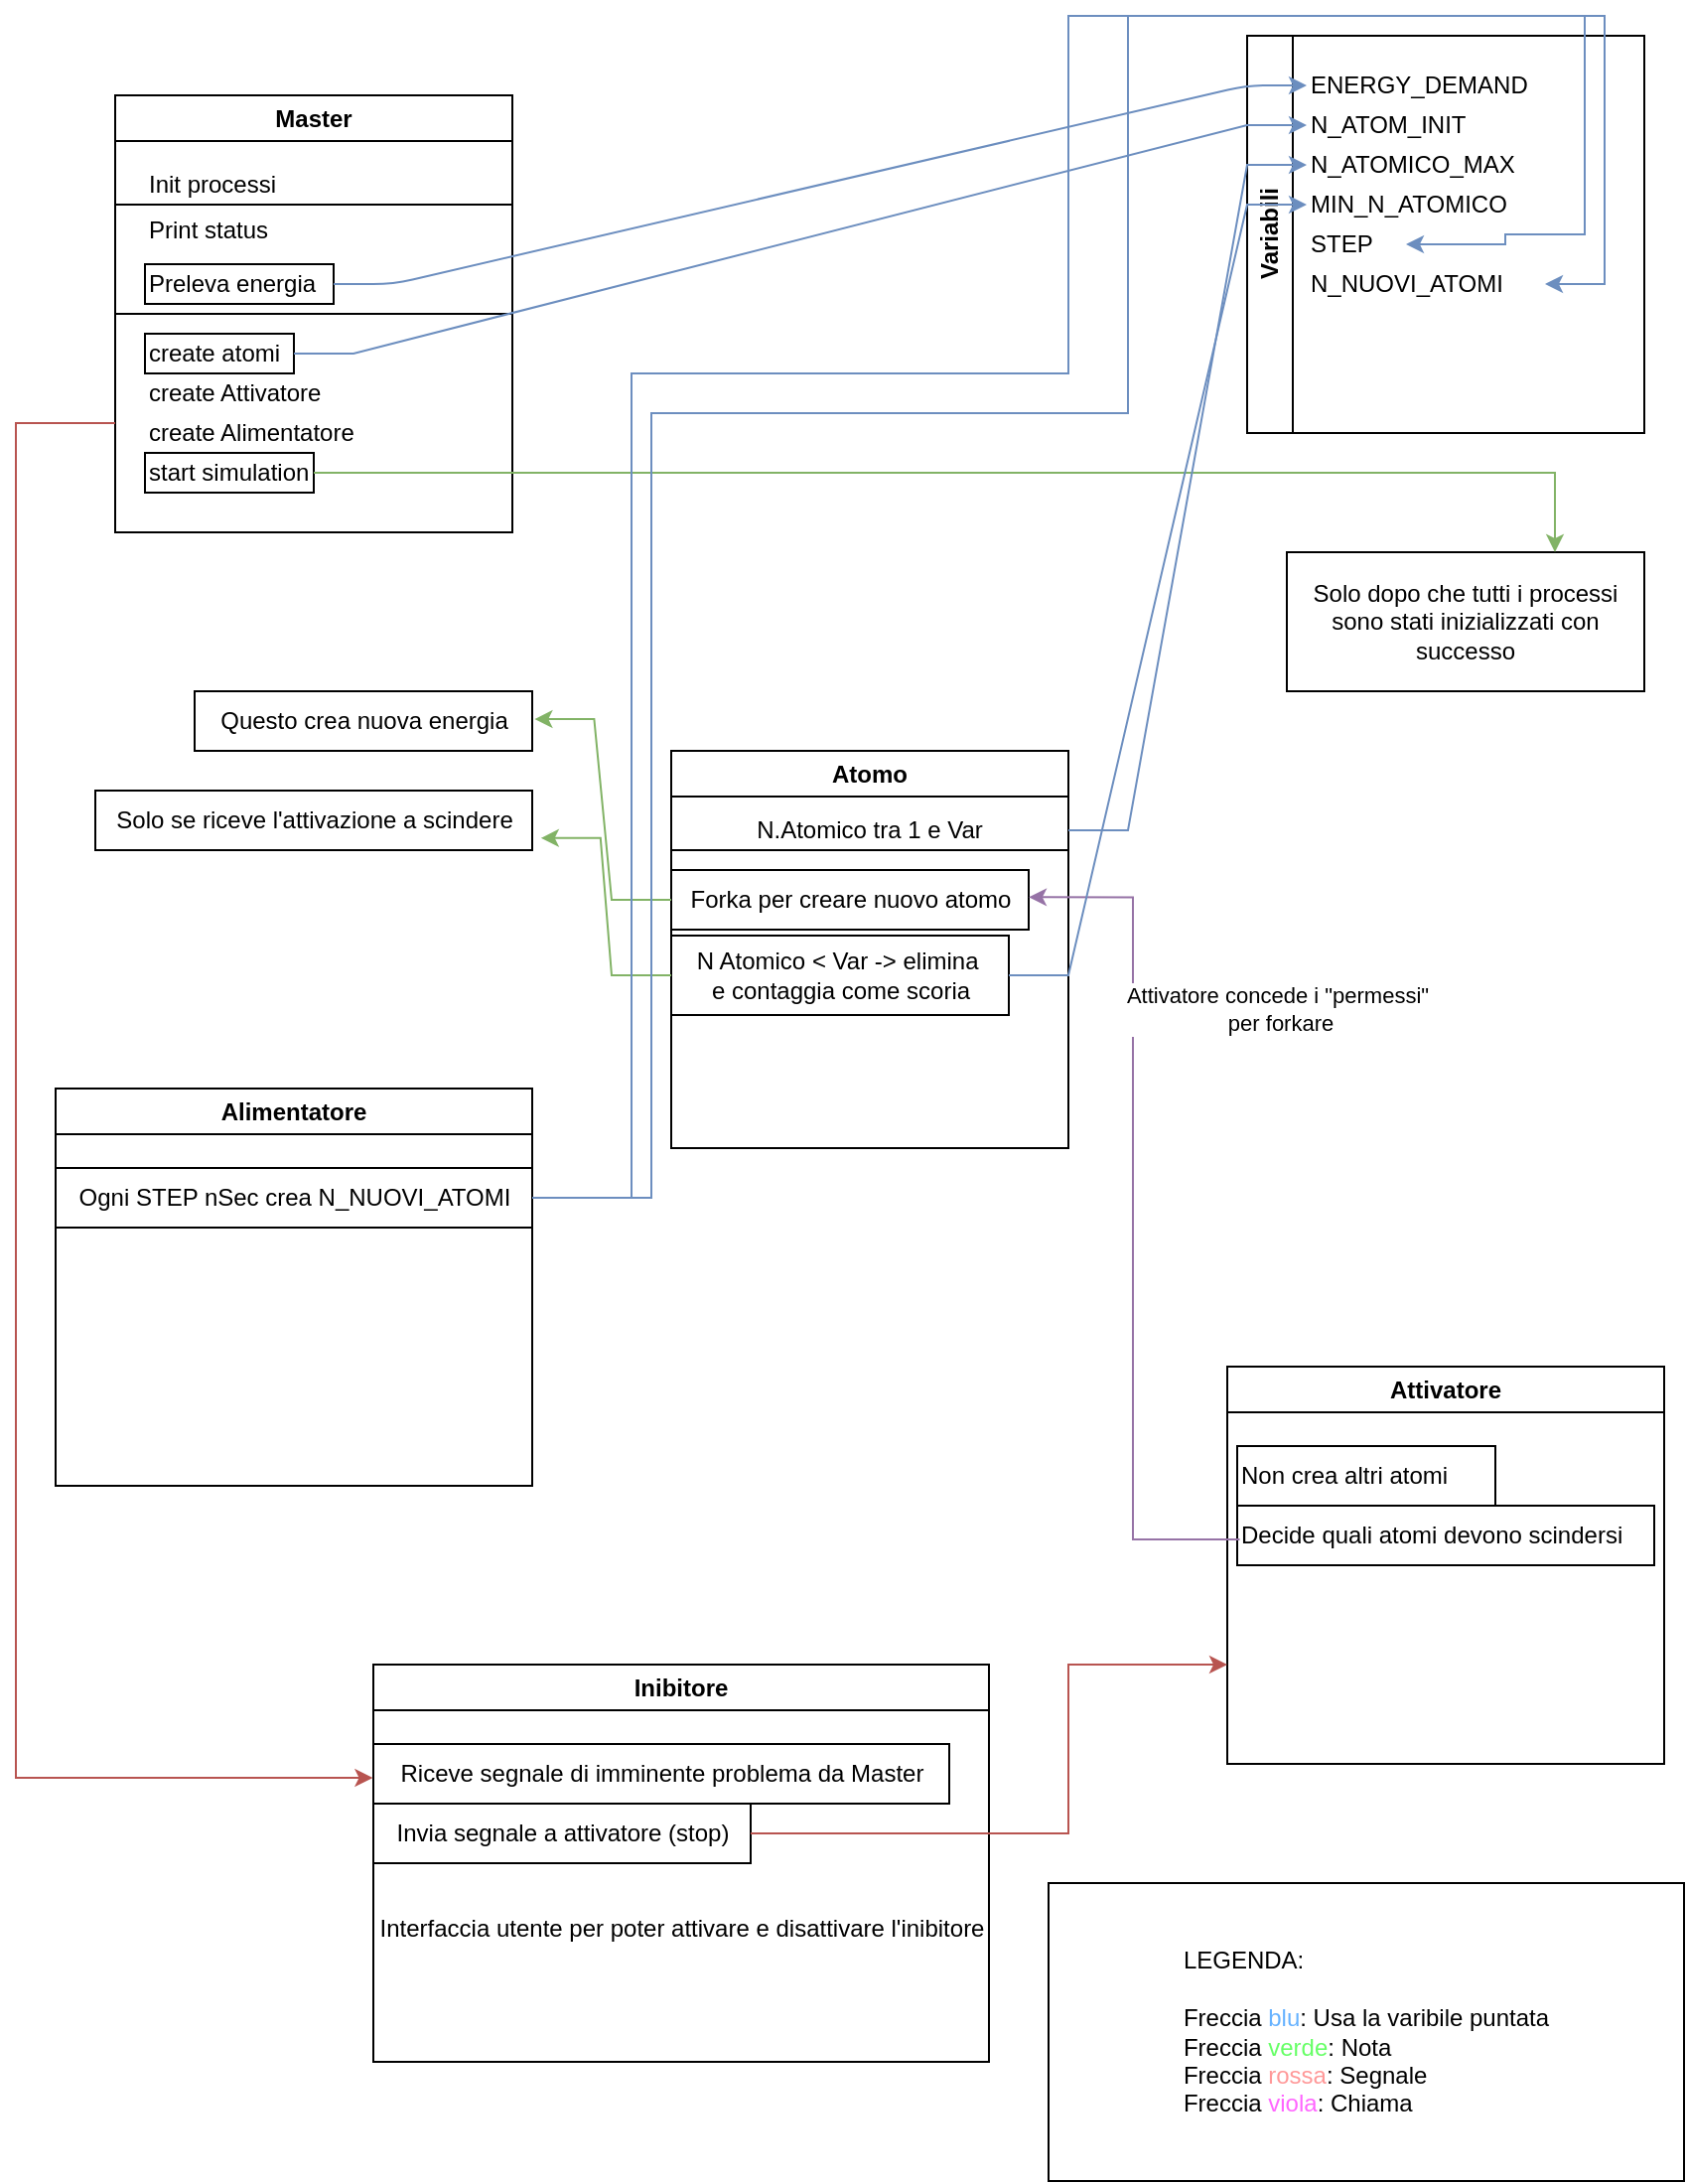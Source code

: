 <mxfile version="22.1.4" type="device">
  <diagram id="R2lEEEUBdFMjLlhIrx00" name="Page-1">
    <mxGraphModel dx="2049" dy="1084" grid="1" gridSize="10" guides="1" tooltips="1" connect="1" arrows="1" fold="1" page="1" pageScale="1" pageWidth="850" pageHeight="1100" math="0" shadow="0" extFonts="Permanent Marker^https://fonts.googleapis.com/css?family=Permanent+Marker">
      <root>
        <mxCell id="0" />
        <mxCell id="1" parent="0" />
        <mxCell id="fw9de2Oe6ijdv10c47Y7-1" value="Master" style="swimlane;whiteSpace=wrap;html=1;" vertex="1" parent="1">
          <mxGeometry x="60" y="50" width="200" height="220" as="geometry" />
        </mxCell>
        <mxCell id="fw9de2Oe6ijdv10c47Y7-2" value="&lt;div&gt;Init processi&lt;/div&gt;" style="text;html=1;align=left;verticalAlign=middle;resizable=0;points=[];autosize=1;strokeColor=none;fillColor=none;" vertex="1" parent="fw9de2Oe6ijdv10c47Y7-1">
          <mxGeometry x="15" y="30" width="90" height="30" as="geometry" />
        </mxCell>
        <mxCell id="fw9de2Oe6ijdv10c47Y7-3" value="&lt;div&gt;Print status&lt;/div&gt;" style="text;html=1;strokeColor=none;fillColor=none;align=left;verticalAlign=middle;whiteSpace=wrap;rounded=0;" vertex="1" parent="fw9de2Oe6ijdv10c47Y7-1">
          <mxGeometry x="15" y="60" width="85" height="15" as="geometry" />
        </mxCell>
        <mxCell id="fw9de2Oe6ijdv10c47Y7-4" value="&lt;div&gt;Preleva energia&lt;/div&gt;" style="text;html=1;strokeColor=default;fillColor=none;align=left;verticalAlign=middle;whiteSpace=wrap;rounded=0;" vertex="1" parent="fw9de2Oe6ijdv10c47Y7-1">
          <mxGeometry x="15" y="85" width="95" height="20" as="geometry" />
        </mxCell>
        <mxCell id="fw9de2Oe6ijdv10c47Y7-6" value="create atomi" style="text;html=1;strokeColor=default;fillColor=none;align=left;verticalAlign=middle;whiteSpace=wrap;rounded=0;" vertex="1" parent="fw9de2Oe6ijdv10c47Y7-1">
          <mxGeometry x="15" y="120" width="75" height="20" as="geometry" />
        </mxCell>
        <mxCell id="fw9de2Oe6ijdv10c47Y7-7" value="create Attivatore" style="text;html=1;strokeColor=none;fillColor=none;align=left;verticalAlign=middle;whiteSpace=wrap;rounded=0;" vertex="1" parent="fw9de2Oe6ijdv10c47Y7-1">
          <mxGeometry x="15" y="140" width="95" height="20" as="geometry" />
        </mxCell>
        <mxCell id="fw9de2Oe6ijdv10c47Y7-8" value="create Alimentatore" style="text;html=1;strokeColor=none;fillColor=none;align=left;verticalAlign=middle;whiteSpace=wrap;rounded=0;" vertex="1" parent="fw9de2Oe6ijdv10c47Y7-1">
          <mxGeometry x="15" y="160" width="115" height="20" as="geometry" />
        </mxCell>
        <mxCell id="fw9de2Oe6ijdv10c47Y7-9" value="start simulation" style="text;html=1;strokeColor=default;fillColor=none;align=left;verticalAlign=middle;whiteSpace=wrap;rounded=0;" vertex="1" parent="fw9de2Oe6ijdv10c47Y7-1">
          <mxGeometry x="15" y="180" width="85" height="20" as="geometry" />
        </mxCell>
        <mxCell id="fw9de2Oe6ijdv10c47Y7-5" value="" style="endArrow=none;html=1;rounded=0;" edge="1" parent="1">
          <mxGeometry width="50" height="50" relative="1" as="geometry">
            <mxPoint x="60" y="160" as="sourcePoint" />
            <mxPoint x="260" y="160" as="targetPoint" />
          </mxGeometry>
        </mxCell>
        <mxCell id="fw9de2Oe6ijdv10c47Y7-10" value="&lt;div&gt;Variabili&lt;/div&gt;" style="swimlane;horizontal=0;whiteSpace=wrap;html=1;" vertex="1" parent="1">
          <mxGeometry x="630" y="20" width="200" height="200" as="geometry" />
        </mxCell>
        <mxCell id="fw9de2Oe6ijdv10c47Y7-11" value="ENERGY_DEMAND" style="text;html=1;strokeColor=none;fillColor=none;align=left;verticalAlign=middle;whiteSpace=wrap;rounded=0;" vertex="1" parent="fw9de2Oe6ijdv10c47Y7-10">
          <mxGeometry x="30" y="10" width="60" height="30" as="geometry" />
        </mxCell>
        <mxCell id="fw9de2Oe6ijdv10c47Y7-12" value="&lt;div&gt;N_ATOM_INIT&lt;/div&gt;" style="text;html=1;strokeColor=none;fillColor=none;align=left;verticalAlign=middle;whiteSpace=wrap;rounded=0;" vertex="1" parent="fw9de2Oe6ijdv10c47Y7-10">
          <mxGeometry x="30" y="30" width="60" height="30" as="geometry" />
        </mxCell>
        <mxCell id="fw9de2Oe6ijdv10c47Y7-24" value="N_ATOMICO_MAX" style="text;html=1;align=left;verticalAlign=middle;resizable=0;points=[];autosize=1;strokeColor=none;fillColor=none;" vertex="1" parent="fw9de2Oe6ijdv10c47Y7-10">
          <mxGeometry x="30" y="50" width="130" height="30" as="geometry" />
        </mxCell>
        <mxCell id="fw9de2Oe6ijdv10c47Y7-38" value="MIN_N_ATOMICO" style="text;html=1;align=left;verticalAlign=middle;resizable=0;points=[];autosize=1;strokeColor=none;fillColor=none;" vertex="1" parent="fw9de2Oe6ijdv10c47Y7-10">
          <mxGeometry x="30" y="70" width="120" height="30" as="geometry" />
        </mxCell>
        <mxCell id="fw9de2Oe6ijdv10c47Y7-47" value="STEP" style="text;html=1;align=left;verticalAlign=middle;resizable=0;points=[];autosize=1;strokeColor=none;fillColor=none;" vertex="1" parent="fw9de2Oe6ijdv10c47Y7-10">
          <mxGeometry x="30" y="90" width="50" height="30" as="geometry" />
        </mxCell>
        <mxCell id="fw9de2Oe6ijdv10c47Y7-48" value="N_NUOVI_ATOMI" style="text;html=1;align=left;verticalAlign=middle;resizable=0;points=[];autosize=1;strokeColor=none;fillColor=none;" vertex="1" parent="fw9de2Oe6ijdv10c47Y7-10">
          <mxGeometry x="30" y="110" width="120" height="30" as="geometry" />
        </mxCell>
        <mxCell id="fw9de2Oe6ijdv10c47Y7-14" style="edgeStyle=entityRelationEdgeStyle;rounded=1;orthogonalLoop=1;jettySize=auto;html=1;exitX=1;exitY=0.5;exitDx=0;exitDy=0;entryX=0;entryY=0.5;entryDx=0;entryDy=0;fillColor=#dae8fc;strokeColor=#6c8ebf;" edge="1" parent="1" source="fw9de2Oe6ijdv10c47Y7-4" target="fw9de2Oe6ijdv10c47Y7-11">
          <mxGeometry relative="1" as="geometry" />
        </mxCell>
        <mxCell id="fw9de2Oe6ijdv10c47Y7-15" style="edgeStyle=entityRelationEdgeStyle;rounded=0;orthogonalLoop=1;jettySize=auto;html=1;exitX=1;exitY=0.5;exitDx=0;exitDy=0;entryX=0;entryY=0.5;entryDx=0;entryDy=0;fillColor=#dae8fc;strokeColor=#6c8ebf;" edge="1" parent="1" source="fw9de2Oe6ijdv10c47Y7-6" target="fw9de2Oe6ijdv10c47Y7-12">
          <mxGeometry relative="1" as="geometry" />
        </mxCell>
        <mxCell id="fw9de2Oe6ijdv10c47Y7-18" value="Solo dopo che tutti i processi sono stati inizializzati con successo" style="rounded=0;whiteSpace=wrap;html=1;" vertex="1" parent="1">
          <mxGeometry x="650" y="280" width="180" height="70" as="geometry" />
        </mxCell>
        <mxCell id="fw9de2Oe6ijdv10c47Y7-19" style="edgeStyle=orthogonalEdgeStyle;rounded=0;orthogonalLoop=1;jettySize=auto;html=1;exitX=1;exitY=0.5;exitDx=0;exitDy=0;entryX=0.75;entryY=0;entryDx=0;entryDy=0;fillColor=#d5e8d4;strokeColor=#82b366;" edge="1" parent="1" source="fw9de2Oe6ijdv10c47Y7-9" target="fw9de2Oe6ijdv10c47Y7-18">
          <mxGeometry relative="1" as="geometry" />
        </mxCell>
        <mxCell id="fw9de2Oe6ijdv10c47Y7-21" value="&lt;div align=&quot;left&quot;&gt;LEGENDA:&lt;/div&gt;&lt;div align=&quot;left&quot;&gt;&lt;br&gt;&lt;/div&gt;&lt;div align=&quot;left&quot;&gt;Freccia &lt;font color=&quot;#66b2ff&quot;&gt;blu&lt;/font&gt;: Usa la varibile puntata&lt;/div&gt;&lt;div align=&quot;left&quot;&gt;Freccia &lt;font color=&quot;#66ff66&quot;&gt;verde&lt;/font&gt;: Nota&lt;/div&gt;&lt;div align=&quot;left&quot;&gt;Freccia &lt;font color=&quot;#ff9999&quot;&gt;rossa&lt;/font&gt;: Segnale&lt;/div&gt;&lt;div align=&quot;left&quot;&gt;Freccia &lt;font color=&quot;#ff66ff&quot;&gt;viola&lt;/font&gt;: Chiama&lt;/div&gt;" style="rounded=0;whiteSpace=wrap;html=1;" vertex="1" parent="1">
          <mxGeometry x="530" y="950" width="320" height="150" as="geometry" />
        </mxCell>
        <mxCell id="fw9de2Oe6ijdv10c47Y7-22" value="Atomo" style="swimlane;whiteSpace=wrap;html=1;" vertex="1" parent="1">
          <mxGeometry x="340" y="380" width="200" height="200" as="geometry" />
        </mxCell>
        <mxCell id="fw9de2Oe6ijdv10c47Y7-29" value="N.Atomico tra 1 e Var" style="text;html=1;strokeColor=none;fillColor=none;align=center;verticalAlign=middle;whiteSpace=wrap;rounded=0;" vertex="1" parent="fw9de2Oe6ijdv10c47Y7-22">
          <mxGeometry y="30" width="200" height="20" as="geometry" />
        </mxCell>
        <mxCell id="fw9de2Oe6ijdv10c47Y7-31" value="Forka per creare nuovo atomo" style="text;html=1;align=center;verticalAlign=middle;resizable=0;points=[];autosize=1;strokeColor=default;fillColor=none;" vertex="1" parent="fw9de2Oe6ijdv10c47Y7-22">
          <mxGeometry y="60" width="180" height="30" as="geometry" />
        </mxCell>
        <mxCell id="fw9de2Oe6ijdv10c47Y7-39" value="&lt;div&gt;N Atomico &amp;lt; Var -&amp;gt; elimina&amp;nbsp;&lt;/div&gt;&lt;div&gt;e contaggia come scoria&lt;/div&gt;" style="text;html=1;align=center;verticalAlign=middle;resizable=0;points=[];autosize=1;strokeColor=default;fillColor=none;" vertex="1" parent="fw9de2Oe6ijdv10c47Y7-22">
          <mxGeometry y="93" width="170" height="40" as="geometry" />
        </mxCell>
        <mxCell id="fw9de2Oe6ijdv10c47Y7-23" value="" style="endArrow=none;html=1;rounded=0;exitX=0;exitY=0.25;exitDx=0;exitDy=0;entryX=1;entryY=0.25;entryDx=0;entryDy=0;" edge="1" parent="1" source="fw9de2Oe6ijdv10c47Y7-1" target="fw9de2Oe6ijdv10c47Y7-1">
          <mxGeometry width="50" height="50" relative="1" as="geometry">
            <mxPoint x="400" y="480" as="sourcePoint" />
            <mxPoint x="450" y="430" as="targetPoint" />
          </mxGeometry>
        </mxCell>
        <mxCell id="fw9de2Oe6ijdv10c47Y7-25" value="Alimentatore" style="swimlane;whiteSpace=wrap;html=1;" vertex="1" parent="1">
          <mxGeometry x="30" y="550" width="240" height="200" as="geometry" />
        </mxCell>
        <mxCell id="fw9de2Oe6ijdv10c47Y7-46" value="Ogni STEP nSec crea N_NUOVI_ATOMI" style="text;html=1;align=center;verticalAlign=middle;resizable=0;points=[];autosize=1;strokeColor=default;fillColor=none;" vertex="1" parent="fw9de2Oe6ijdv10c47Y7-25">
          <mxGeometry y="40" width="240" height="30" as="geometry" />
        </mxCell>
        <mxCell id="fw9de2Oe6ijdv10c47Y7-26" value="Attivatore" style="swimlane;whiteSpace=wrap;html=1;" vertex="1" parent="1">
          <mxGeometry x="620" y="690" width="220" height="200" as="geometry" />
        </mxCell>
        <mxCell id="fw9de2Oe6ijdv10c47Y7-43" value="Non crea altri atomi" style="text;html=1;align=left;verticalAlign=middle;resizable=0;points=[];autosize=1;strokeColor=default;fillColor=none;" vertex="1" parent="fw9de2Oe6ijdv10c47Y7-26">
          <mxGeometry x="5" y="40" width="130" height="30" as="geometry" />
        </mxCell>
        <mxCell id="fw9de2Oe6ijdv10c47Y7-45" value="Decide quali atomi devono scindersi" style="text;html=1;align=left;verticalAlign=middle;resizable=0;points=[];autosize=1;strokeColor=default;fillColor=none;" vertex="1" parent="fw9de2Oe6ijdv10c47Y7-26">
          <mxGeometry x="5" y="70" width="210" height="30" as="geometry" />
        </mxCell>
        <mxCell id="fw9de2Oe6ijdv10c47Y7-27" value="Inibitore" style="swimlane;whiteSpace=wrap;html=1;" vertex="1" parent="1">
          <mxGeometry x="190" y="840" width="310" height="200" as="geometry" />
        </mxCell>
        <mxCell id="fw9de2Oe6ijdv10c47Y7-53" value="Riceve segnale di imminente problema da Master" style="text;html=1;align=center;verticalAlign=middle;resizable=0;points=[];autosize=1;strokeColor=default;fillColor=none;" vertex="1" parent="fw9de2Oe6ijdv10c47Y7-27">
          <mxGeometry y="40" width="290" height="30" as="geometry" />
        </mxCell>
        <mxCell id="fw9de2Oe6ijdv10c47Y7-54" value="Invia segnale a attivatore (stop)" style="text;html=1;align=center;verticalAlign=middle;resizable=0;points=[];autosize=1;strokeColor=default;fillColor=none;" vertex="1" parent="fw9de2Oe6ijdv10c47Y7-27">
          <mxGeometry y="70" width="190" height="30" as="geometry" />
        </mxCell>
        <mxCell id="fw9de2Oe6ijdv10c47Y7-57" value="Interfaccia utente per poter attivare e disattivare l&#39;inibitore" style="text;html=1;align=center;verticalAlign=middle;resizable=0;points=[];autosize=1;strokeColor=none;fillColor=none;" vertex="1" parent="fw9de2Oe6ijdv10c47Y7-27">
          <mxGeometry x="-10" y="118" width="330" height="30" as="geometry" />
        </mxCell>
        <mxCell id="fw9de2Oe6ijdv10c47Y7-28" value="" style="endArrow=none;html=1;rounded=0;entryX=1;entryY=0.25;entryDx=0;entryDy=0;exitX=0;exitY=0.25;exitDx=0;exitDy=0;" edge="1" parent="1" source="fw9de2Oe6ijdv10c47Y7-22" target="fw9de2Oe6ijdv10c47Y7-22">
          <mxGeometry width="50" height="50" relative="1" as="geometry">
            <mxPoint x="310" y="480" as="sourcePoint" />
            <mxPoint x="360" y="430" as="targetPoint" />
          </mxGeometry>
        </mxCell>
        <mxCell id="fw9de2Oe6ijdv10c47Y7-30" style="edgeStyle=entityRelationEdgeStyle;rounded=0;orthogonalLoop=1;jettySize=auto;html=1;exitX=1;exitY=0.5;exitDx=0;exitDy=0;fillColor=#dae8fc;strokeColor=#6c8ebf;" edge="1" parent="1" source="fw9de2Oe6ijdv10c47Y7-29" target="fw9de2Oe6ijdv10c47Y7-24">
          <mxGeometry relative="1" as="geometry" />
        </mxCell>
        <mxCell id="fw9de2Oe6ijdv10c47Y7-32" style="edgeStyle=orthogonalEdgeStyle;rounded=0;orthogonalLoop=1;jettySize=auto;html=1;exitX=0.006;exitY=0.567;exitDx=0;exitDy=0;entryX=1;entryY=0.456;entryDx=0;entryDy=0;entryPerimeter=0;fillColor=#e1d5e7;strokeColor=#9673a6;exitPerimeter=0;" edge="1" parent="1" source="fw9de2Oe6ijdv10c47Y7-45" target="fw9de2Oe6ijdv10c47Y7-31">
          <mxGeometry relative="1" as="geometry" />
        </mxCell>
        <mxCell id="fw9de2Oe6ijdv10c47Y7-33" value="&lt;div&gt;Attivatore concede i &quot;permessi&quot;&lt;/div&gt;&lt;div&gt;&amp;nbsp;per forkare&lt;/div&gt;" style="edgeLabel;html=1;align=center;verticalAlign=middle;resizable=0;points=[];" vertex="1" connectable="0" parent="fw9de2Oe6ijdv10c47Y7-32">
          <mxGeometry x="0.495" y="1" relative="1" as="geometry">
            <mxPoint x="73" as="offset" />
          </mxGeometry>
        </mxCell>
        <mxCell id="fw9de2Oe6ijdv10c47Y7-34" value="Questo crea nuova energia" style="text;html=1;align=center;verticalAlign=middle;resizable=0;points=[];autosize=1;strokeColor=default;fillColor=none;" vertex="1" parent="1">
          <mxGeometry x="100" y="350" width="170" height="30" as="geometry" />
        </mxCell>
        <mxCell id="fw9de2Oe6ijdv10c47Y7-36" style="edgeStyle=entityRelationEdgeStyle;rounded=0;orthogonalLoop=1;jettySize=auto;html=1;entryX=1.007;entryY=0.467;entryDx=0;entryDy=0;entryPerimeter=0;fillColor=#d5e8d4;strokeColor=#82b366;" edge="1" parent="1" source="fw9de2Oe6ijdv10c47Y7-31" target="fw9de2Oe6ijdv10c47Y7-34">
          <mxGeometry relative="1" as="geometry" />
        </mxCell>
        <mxCell id="fw9de2Oe6ijdv10c47Y7-40" style="edgeStyle=entityRelationEdgeStyle;rounded=0;orthogonalLoop=1;jettySize=auto;html=1;fillColor=#dae8fc;strokeColor=#6c8ebf;" edge="1" parent="1" source="fw9de2Oe6ijdv10c47Y7-39" target="fw9de2Oe6ijdv10c47Y7-38">
          <mxGeometry relative="1" as="geometry" />
        </mxCell>
        <mxCell id="fw9de2Oe6ijdv10c47Y7-41" value="Solo se riceve l&#39;attivazione a scindere" style="text;html=1;align=center;verticalAlign=middle;resizable=0;points=[];autosize=1;strokeColor=default;fillColor=none;" vertex="1" parent="1">
          <mxGeometry x="50" y="400" width="220" height="30" as="geometry" />
        </mxCell>
        <mxCell id="fw9de2Oe6ijdv10c47Y7-42" style="edgeStyle=entityRelationEdgeStyle;rounded=0;orthogonalLoop=1;jettySize=auto;html=1;entryX=1.02;entryY=0.797;entryDx=0;entryDy=0;entryPerimeter=0;fillColor=#d5e8d4;strokeColor=#82b366;" edge="1" parent="1" source="fw9de2Oe6ijdv10c47Y7-39" target="fw9de2Oe6ijdv10c47Y7-41">
          <mxGeometry relative="1" as="geometry">
            <Array as="points">
              <mxPoint x="290" y="460" />
              <mxPoint x="290" y="460" />
              <mxPoint x="290" y="440" />
            </Array>
          </mxGeometry>
        </mxCell>
        <mxCell id="fw9de2Oe6ijdv10c47Y7-51" style="edgeStyle=orthogonalEdgeStyle;rounded=0;orthogonalLoop=1;jettySize=auto;html=1;fillColor=#dae8fc;strokeColor=#6c8ebf;" edge="1" parent="1" source="fw9de2Oe6ijdv10c47Y7-46" target="fw9de2Oe6ijdv10c47Y7-47">
          <mxGeometry relative="1" as="geometry">
            <mxPoint x="720" y="120" as="targetPoint" />
            <Array as="points">
              <mxPoint x="320" y="605" />
              <mxPoint x="320" y="190" />
              <mxPoint x="540" y="190" />
              <mxPoint x="540" y="10" />
              <mxPoint x="800" y="10" />
              <mxPoint x="800" y="120" />
              <mxPoint x="760" y="120" />
              <mxPoint x="760" y="125" />
            </Array>
          </mxGeometry>
        </mxCell>
        <mxCell id="fw9de2Oe6ijdv10c47Y7-52" style="edgeStyle=orthogonalEdgeStyle;rounded=0;orthogonalLoop=1;jettySize=auto;html=1;fillColor=#dae8fc;strokeColor=#6c8ebf;" edge="1" parent="1" source="fw9de2Oe6ijdv10c47Y7-46" target="fw9de2Oe6ijdv10c47Y7-48">
          <mxGeometry relative="1" as="geometry">
            <Array as="points">
              <mxPoint x="330" y="605" />
              <mxPoint x="330" y="210" />
              <mxPoint x="570" y="210" />
              <mxPoint x="570" y="10" />
              <mxPoint x="810" y="10" />
              <mxPoint x="810" y="145" />
            </Array>
          </mxGeometry>
        </mxCell>
        <mxCell id="fw9de2Oe6ijdv10c47Y7-55" style="edgeStyle=orthogonalEdgeStyle;rounded=0;orthogonalLoop=1;jettySize=auto;html=1;entryX=0;entryY=0.75;entryDx=0;entryDy=0;fillColor=#f8cecc;strokeColor=#b85450;" edge="1" parent="1" source="fw9de2Oe6ijdv10c47Y7-54" target="fw9de2Oe6ijdv10c47Y7-26">
          <mxGeometry relative="1" as="geometry">
            <Array as="points">
              <mxPoint x="540" y="925" />
              <mxPoint x="540" y="840" />
            </Array>
          </mxGeometry>
        </mxCell>
        <mxCell id="fw9de2Oe6ijdv10c47Y7-56" style="edgeStyle=orthogonalEdgeStyle;rounded=0;orthogonalLoop=1;jettySize=auto;html=1;exitX=0;exitY=0.75;exitDx=0;exitDy=0;entryX=-0.001;entryY=0.567;entryDx=0;entryDy=0;entryPerimeter=0;fillColor=#f8cecc;strokeColor=#b85450;" edge="1" parent="1" source="fw9de2Oe6ijdv10c47Y7-1" target="fw9de2Oe6ijdv10c47Y7-53">
          <mxGeometry relative="1" as="geometry">
            <Array as="points">
              <mxPoint x="10" y="215" />
              <mxPoint x="10" y="897" />
            </Array>
          </mxGeometry>
        </mxCell>
      </root>
    </mxGraphModel>
  </diagram>
</mxfile>
